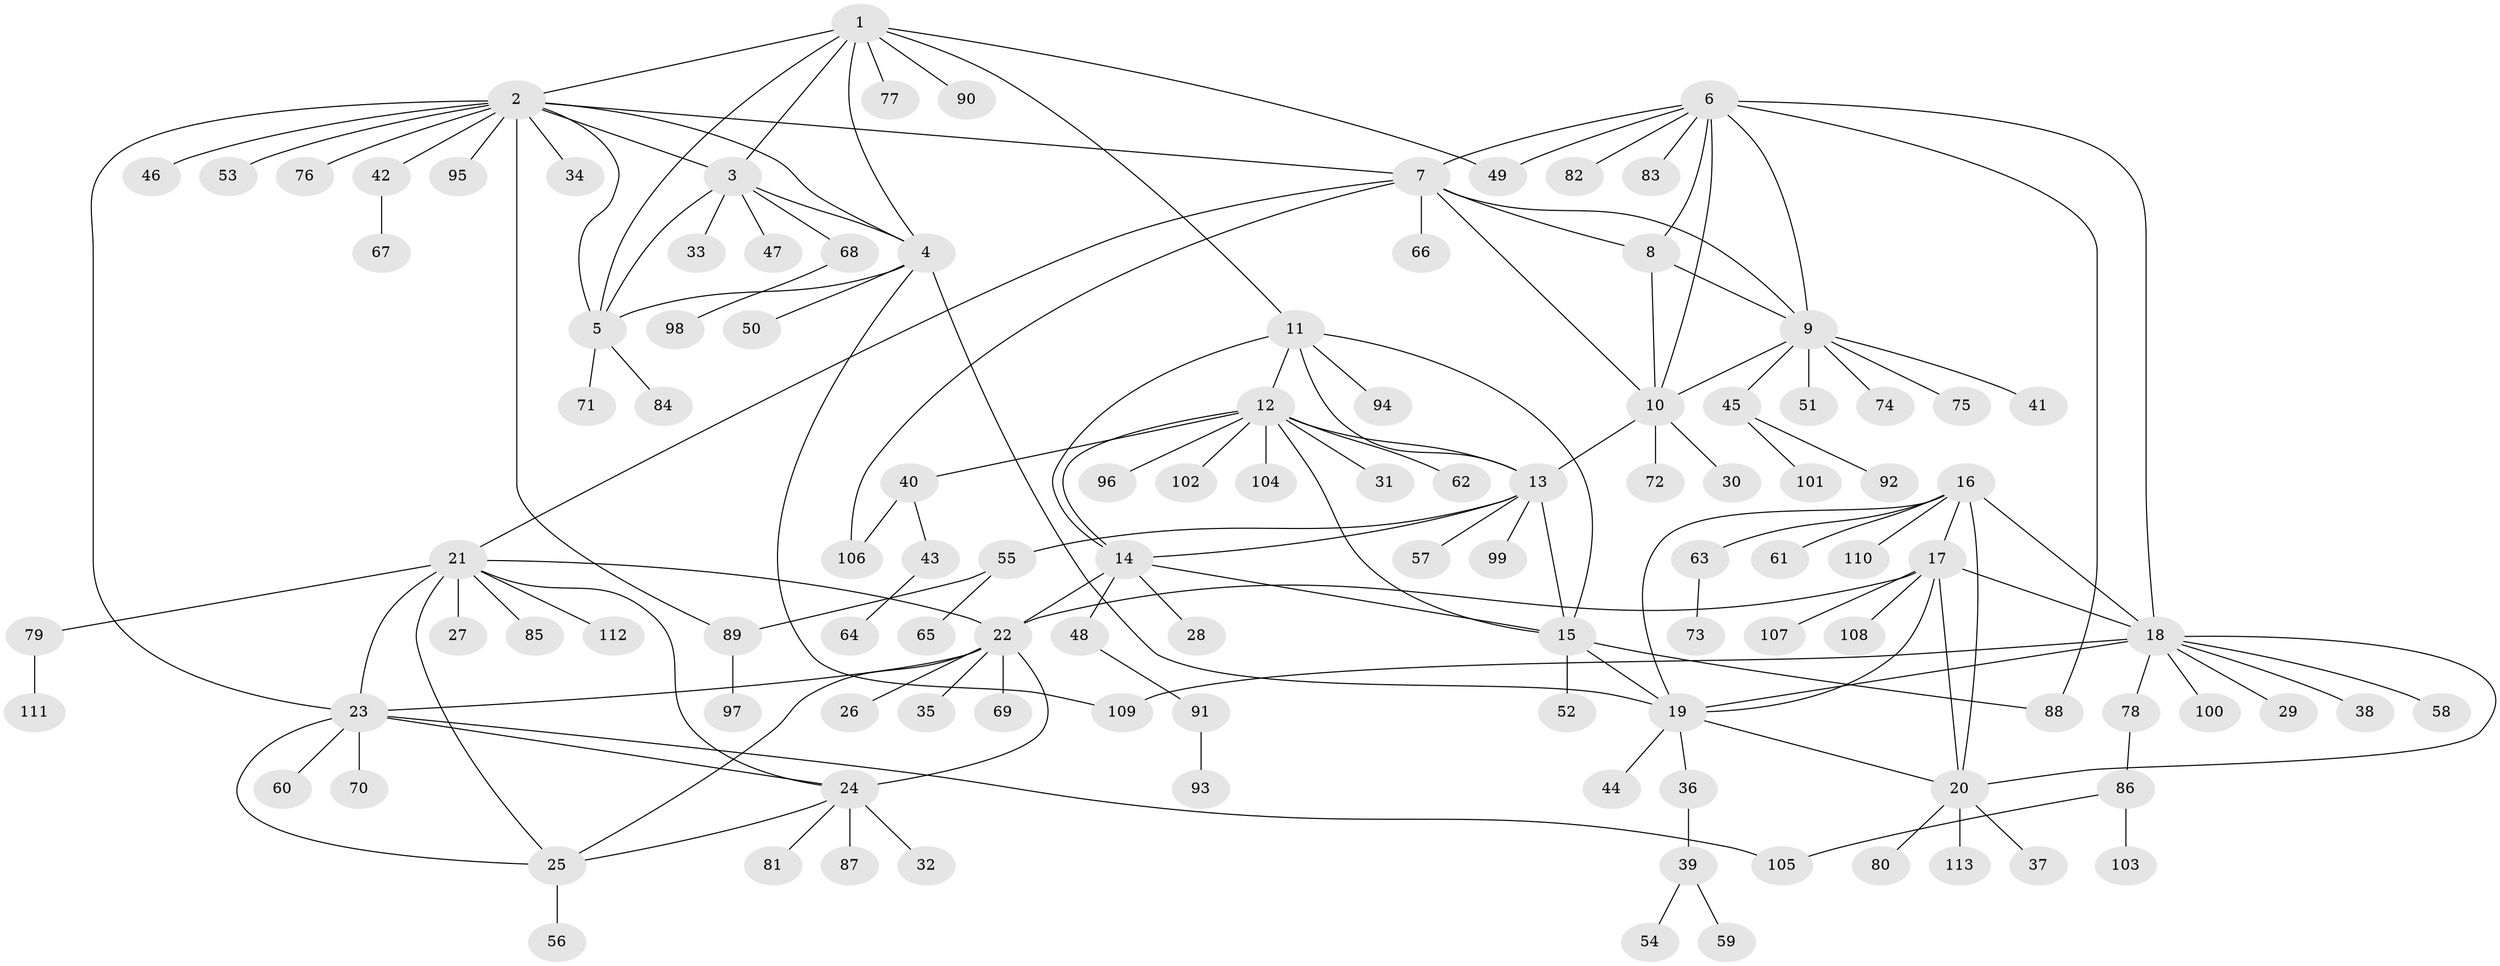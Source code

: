 // Generated by graph-tools (version 1.1) at 2025/16/03/09/25 04:16:11]
// undirected, 113 vertices, 154 edges
graph export_dot {
graph [start="1"]
  node [color=gray90,style=filled];
  1;
  2;
  3;
  4;
  5;
  6;
  7;
  8;
  9;
  10;
  11;
  12;
  13;
  14;
  15;
  16;
  17;
  18;
  19;
  20;
  21;
  22;
  23;
  24;
  25;
  26;
  27;
  28;
  29;
  30;
  31;
  32;
  33;
  34;
  35;
  36;
  37;
  38;
  39;
  40;
  41;
  42;
  43;
  44;
  45;
  46;
  47;
  48;
  49;
  50;
  51;
  52;
  53;
  54;
  55;
  56;
  57;
  58;
  59;
  60;
  61;
  62;
  63;
  64;
  65;
  66;
  67;
  68;
  69;
  70;
  71;
  72;
  73;
  74;
  75;
  76;
  77;
  78;
  79;
  80;
  81;
  82;
  83;
  84;
  85;
  86;
  87;
  88;
  89;
  90;
  91;
  92;
  93;
  94;
  95;
  96;
  97;
  98;
  99;
  100;
  101;
  102;
  103;
  104;
  105;
  106;
  107;
  108;
  109;
  110;
  111;
  112;
  113;
  1 -- 2;
  1 -- 3;
  1 -- 4;
  1 -- 5;
  1 -- 11;
  1 -- 49;
  1 -- 77;
  1 -- 90;
  2 -- 3;
  2 -- 4;
  2 -- 5;
  2 -- 7;
  2 -- 23;
  2 -- 34;
  2 -- 42;
  2 -- 46;
  2 -- 53;
  2 -- 76;
  2 -- 89;
  2 -- 95;
  3 -- 4;
  3 -- 5;
  3 -- 33;
  3 -- 47;
  3 -- 68;
  4 -- 5;
  4 -- 19;
  4 -- 50;
  4 -- 109;
  5 -- 71;
  5 -- 84;
  6 -- 7;
  6 -- 8;
  6 -- 9;
  6 -- 10;
  6 -- 18;
  6 -- 49;
  6 -- 82;
  6 -- 83;
  6 -- 88;
  7 -- 8;
  7 -- 9;
  7 -- 10;
  7 -- 21;
  7 -- 66;
  7 -- 106;
  8 -- 9;
  8 -- 10;
  9 -- 10;
  9 -- 41;
  9 -- 45;
  9 -- 51;
  9 -- 74;
  9 -- 75;
  10 -- 13;
  10 -- 30;
  10 -- 72;
  11 -- 12;
  11 -- 13;
  11 -- 14;
  11 -- 15;
  11 -- 94;
  12 -- 13;
  12 -- 14;
  12 -- 15;
  12 -- 31;
  12 -- 40;
  12 -- 62;
  12 -- 96;
  12 -- 102;
  12 -- 104;
  13 -- 14;
  13 -- 15;
  13 -- 55;
  13 -- 57;
  13 -- 99;
  14 -- 15;
  14 -- 22;
  14 -- 28;
  14 -- 48;
  15 -- 19;
  15 -- 52;
  15 -- 88;
  16 -- 17;
  16 -- 18;
  16 -- 19;
  16 -- 20;
  16 -- 61;
  16 -- 63;
  16 -- 110;
  17 -- 18;
  17 -- 19;
  17 -- 20;
  17 -- 22;
  17 -- 107;
  17 -- 108;
  18 -- 19;
  18 -- 20;
  18 -- 29;
  18 -- 38;
  18 -- 58;
  18 -- 78;
  18 -- 100;
  18 -- 109;
  19 -- 20;
  19 -- 36;
  19 -- 44;
  20 -- 37;
  20 -- 80;
  20 -- 113;
  21 -- 22;
  21 -- 23;
  21 -- 24;
  21 -- 25;
  21 -- 27;
  21 -- 79;
  21 -- 85;
  21 -- 112;
  22 -- 23;
  22 -- 24;
  22 -- 25;
  22 -- 26;
  22 -- 35;
  22 -- 69;
  23 -- 24;
  23 -- 25;
  23 -- 60;
  23 -- 70;
  23 -- 105;
  24 -- 25;
  24 -- 32;
  24 -- 81;
  24 -- 87;
  25 -- 56;
  36 -- 39;
  39 -- 54;
  39 -- 59;
  40 -- 43;
  40 -- 106;
  42 -- 67;
  43 -- 64;
  45 -- 92;
  45 -- 101;
  48 -- 91;
  55 -- 65;
  55 -- 89;
  63 -- 73;
  68 -- 98;
  78 -- 86;
  79 -- 111;
  86 -- 103;
  86 -- 105;
  89 -- 97;
  91 -- 93;
}
